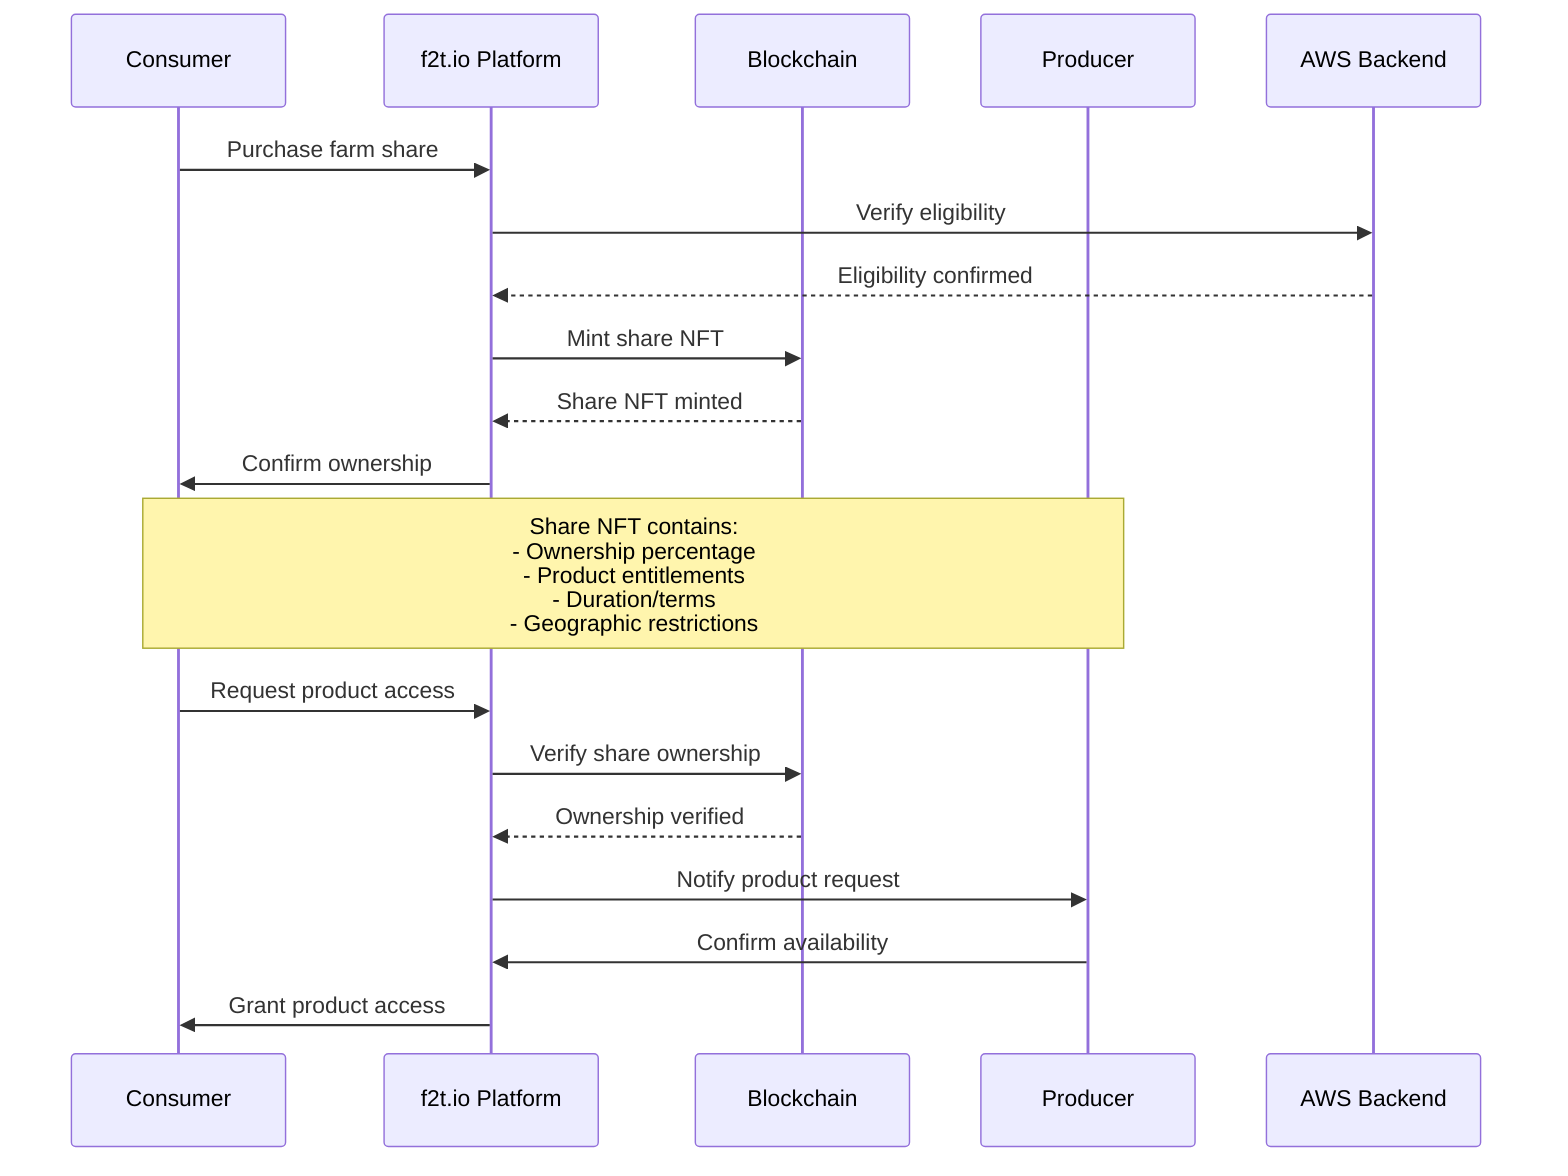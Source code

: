 sequenceDiagram
    participant C as Consumer
    participant F as f2t.io Platform
    participant B as Blockchain
    participant P as Producer
    participant AWS as AWS Backend
    
    C->>F: Purchase farm share
    F->>AWS: Verify eligibility
    AWS-->>F: Eligibility confirmed
    F->>B: Mint share NFT
    B-->>F: Share NFT minted
    F->>C: Confirm ownership
    
    Note over C,P: Share NFT contains:<br/>- Ownership percentage<br/>- Product entitlements<br/>- Duration/terms<br/>- Geographic restrictions
    
    C->>F: Request product access
    F->>B: Verify share ownership
    B-->>F: Ownership verified
    F->>P: Notify product request
    P->>F: Confirm availability
    F->>C: Grant product access